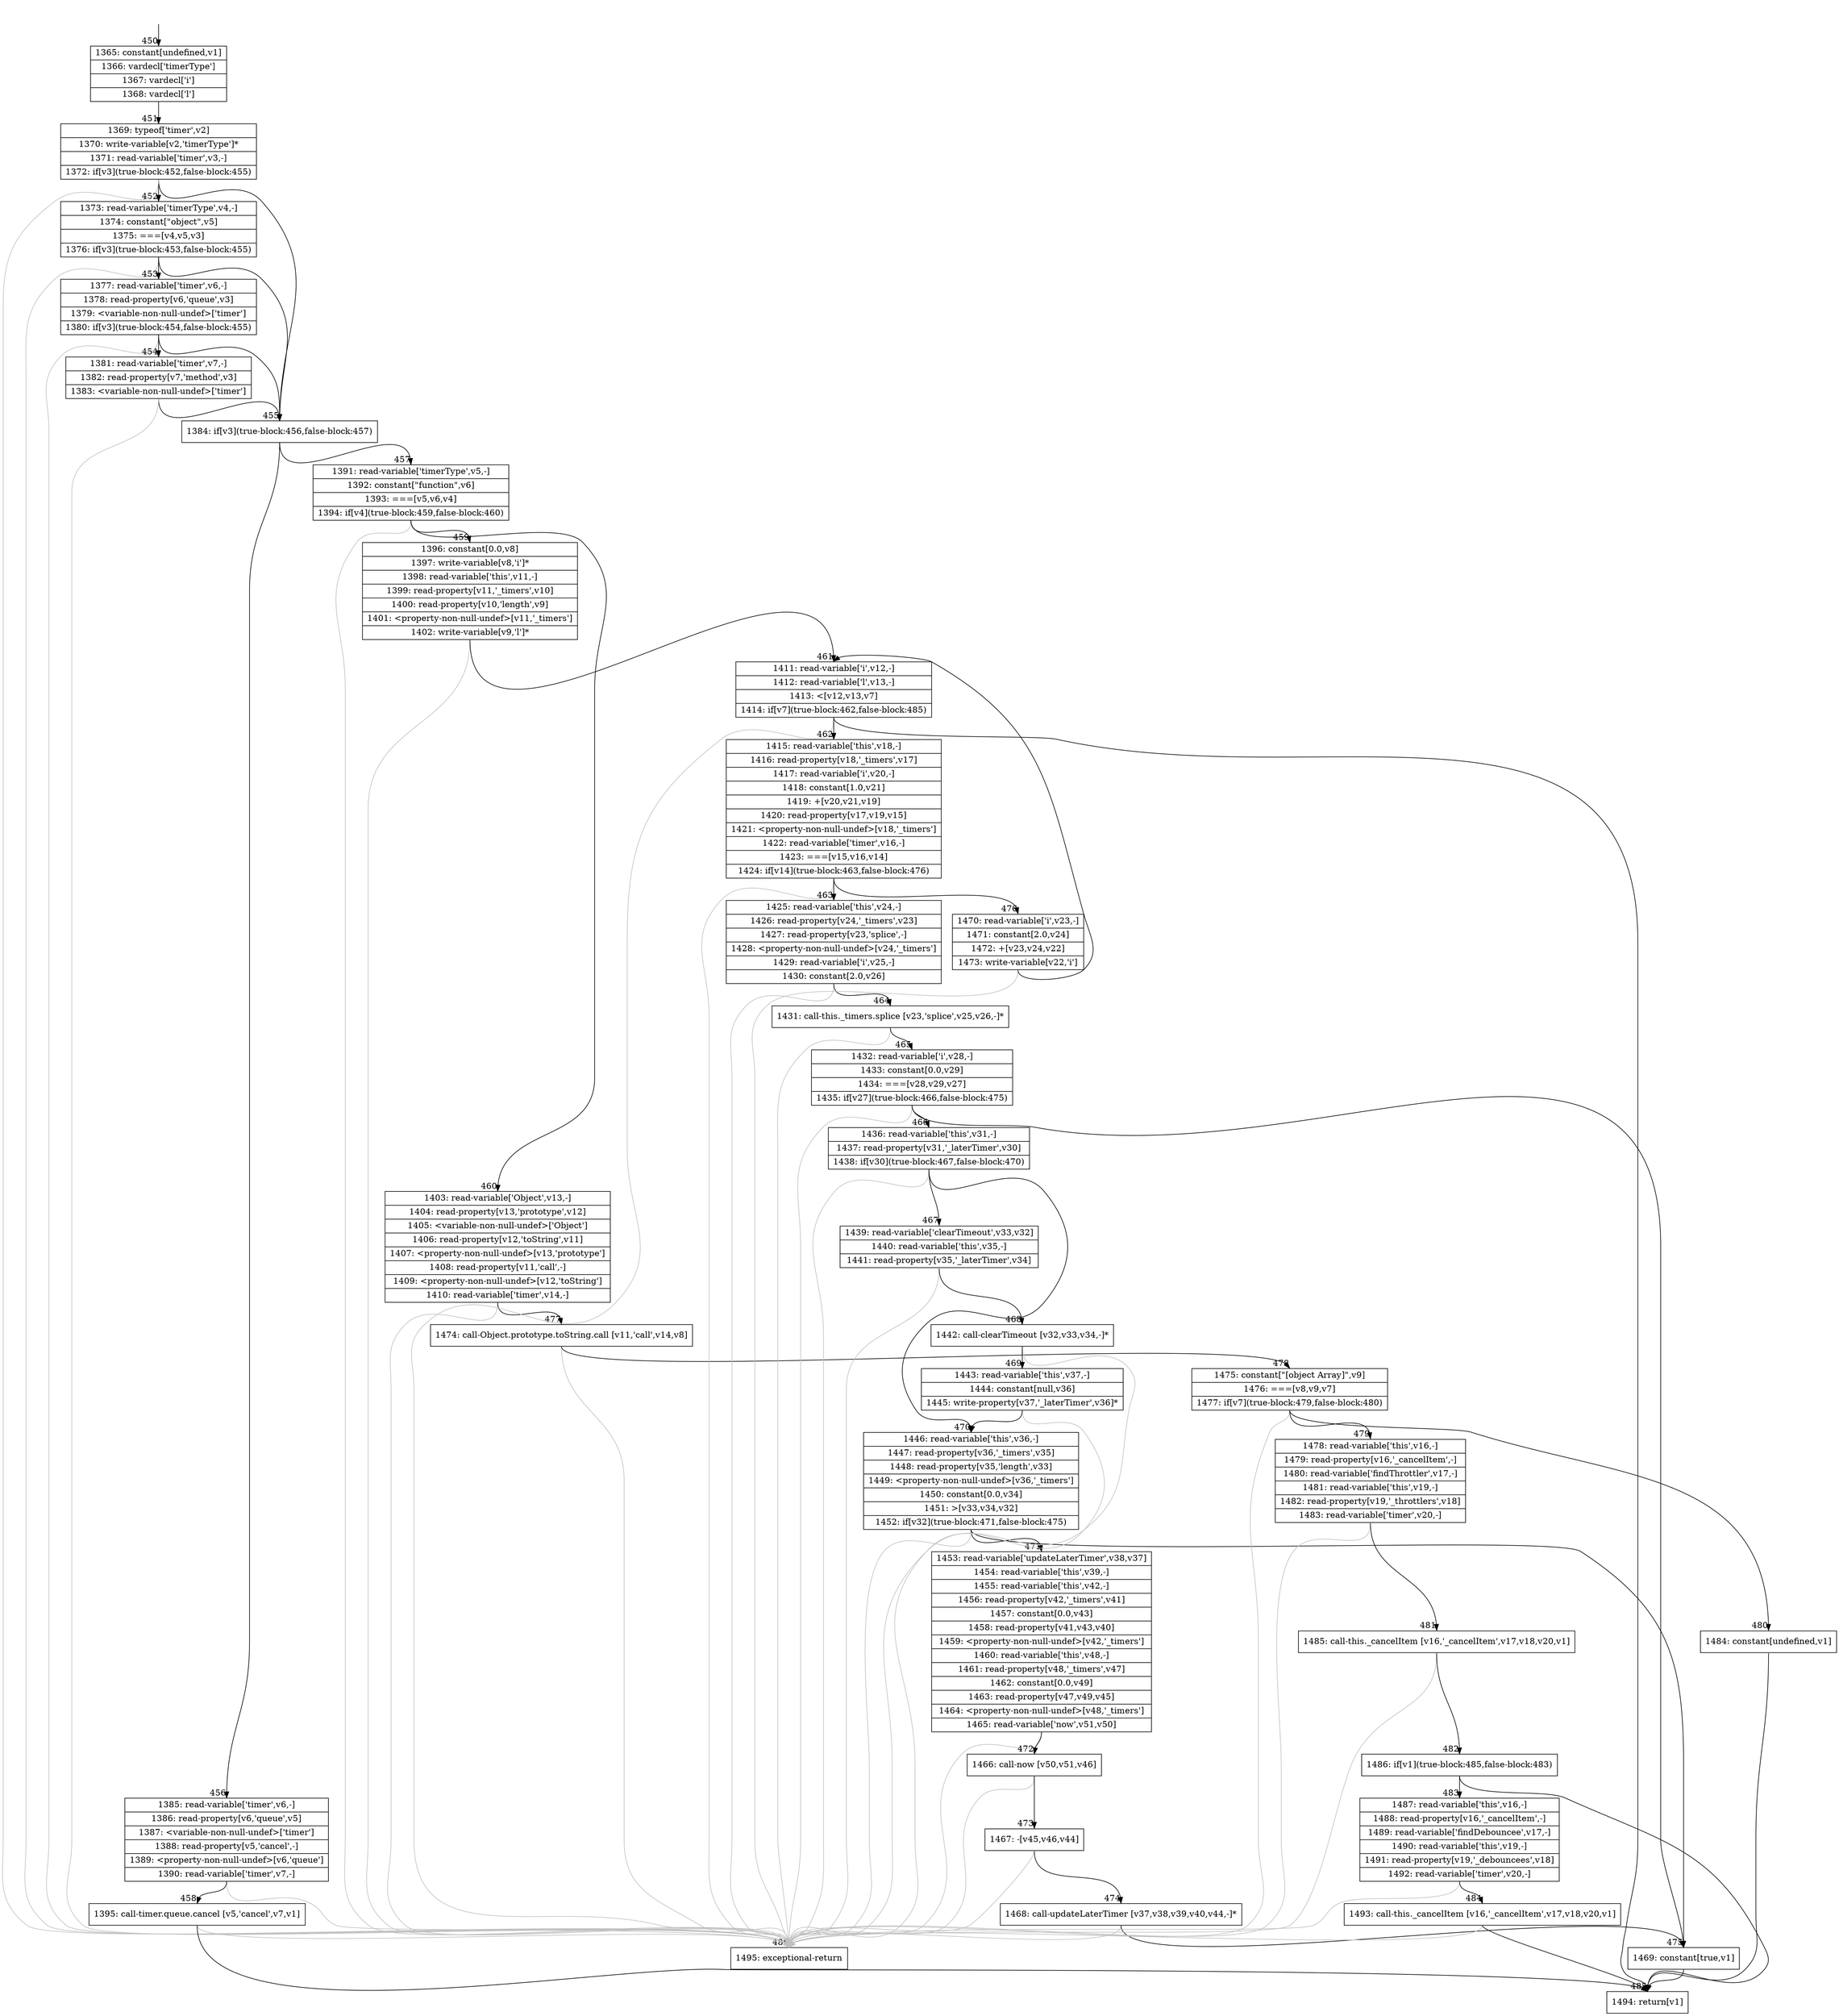 digraph {
rankdir="TD"
BB_entry24[shape=none,label=""];
BB_entry24 -> BB450 [tailport=s, headport=n, headlabel="    450"]
BB450 [shape=record label="{1365: constant[undefined,v1]|1366: vardecl['timerType']|1367: vardecl['i']|1368: vardecl['l']}" ] 
BB450 -> BB451 [tailport=s, headport=n, headlabel="      451"]
BB451 [shape=record label="{1369: typeof['timer',v2]|1370: write-variable[v2,'timerType']*|1371: read-variable['timer',v3,-]|1372: if[v3](true-block:452,false-block:455)}" ] 
BB451 -> BB455 [tailport=s, headport=n, headlabel="      455"]
BB451 -> BB452 [tailport=s, headport=n, headlabel="      452"]
BB451 -> BB486 [tailport=s, headport=n, color=gray, headlabel="      486"]
BB452 [shape=record label="{1373: read-variable['timerType',v4,-]|1374: constant[\"object\",v5]|1375: ===[v4,v5,v3]|1376: if[v3](true-block:453,false-block:455)}" ] 
BB452 -> BB455 [tailport=s, headport=n]
BB452 -> BB453 [tailport=s, headport=n, headlabel="      453"]
BB452 -> BB486 [tailport=s, headport=n, color=gray]
BB453 [shape=record label="{1377: read-variable['timer',v6,-]|1378: read-property[v6,'queue',v3]|1379: \<variable-non-null-undef\>['timer']|1380: if[v3](true-block:454,false-block:455)}" ] 
BB453 -> BB455 [tailport=s, headport=n]
BB453 -> BB454 [tailport=s, headport=n, headlabel="      454"]
BB453 -> BB486 [tailport=s, headport=n, color=gray]
BB454 [shape=record label="{1381: read-variable['timer',v7,-]|1382: read-property[v7,'method',v3]|1383: \<variable-non-null-undef\>['timer']}" ] 
BB454 -> BB455 [tailport=s, headport=n]
BB454 -> BB486 [tailport=s, headport=n, color=gray]
BB455 [shape=record label="{1384: if[v3](true-block:456,false-block:457)}" ] 
BB455 -> BB456 [tailport=s, headport=n, headlabel="      456"]
BB455 -> BB457 [tailport=s, headport=n, headlabel="      457"]
BB456 [shape=record label="{1385: read-variable['timer',v6,-]|1386: read-property[v6,'queue',v5]|1387: \<variable-non-null-undef\>['timer']|1388: read-property[v5,'cancel',-]|1389: \<property-non-null-undef\>[v6,'queue']|1390: read-variable['timer',v7,-]}" ] 
BB456 -> BB458 [tailport=s, headport=n, headlabel="      458"]
BB456 -> BB486 [tailport=s, headport=n, color=gray]
BB457 [shape=record label="{1391: read-variable['timerType',v5,-]|1392: constant[\"function\",v6]|1393: ===[v5,v6,v4]|1394: if[v4](true-block:459,false-block:460)}" ] 
BB457 -> BB459 [tailport=s, headport=n, headlabel="      459"]
BB457 -> BB460 [tailport=s, headport=n, headlabel="      460"]
BB457 -> BB486 [tailport=s, headport=n, color=gray]
BB458 [shape=record label="{1395: call-timer.queue.cancel [v5,'cancel',v7,v1]}" ] 
BB458 -> BB485 [tailport=s, headport=n, headlabel="      485"]
BB458 -> BB486 [tailport=s, headport=n, color=gray]
BB459 [shape=record label="{1396: constant[0.0,v8]|1397: write-variable[v8,'i']*|1398: read-variable['this',v11,-]|1399: read-property[v11,'_timers',v10]|1400: read-property[v10,'length',v9]|1401: \<property-non-null-undef\>[v11,'_timers']|1402: write-variable[v9,'l']*}" ] 
BB459 -> BB461 [tailport=s, headport=n, headlabel="      461"]
BB459 -> BB486 [tailport=s, headport=n, color=gray]
BB460 [shape=record label="{1403: read-variable['Object',v13,-]|1404: read-property[v13,'prototype',v12]|1405: \<variable-non-null-undef\>['Object']|1406: read-property[v12,'toString',v11]|1407: \<property-non-null-undef\>[v13,'prototype']|1408: read-property[v11,'call',-]|1409: \<property-non-null-undef\>[v12,'toString']|1410: read-variable['timer',v14,-]}" ] 
BB460 -> BB477 [tailport=s, headport=n, headlabel="      477"]
BB460 -> BB486 [tailport=s, headport=n, color=gray]
BB461 [shape=record label="{1411: read-variable['i',v12,-]|1412: read-variable['l',v13,-]|1413: \<[v12,v13,v7]|1414: if[v7](true-block:462,false-block:485)}" ] 
BB461 -> BB462 [tailport=s, headport=n, headlabel="      462"]
BB461 -> BB485 [tailport=s, headport=n]
BB461 -> BB486 [tailport=s, headport=n, color=gray]
BB462 [shape=record label="{1415: read-variable['this',v18,-]|1416: read-property[v18,'_timers',v17]|1417: read-variable['i',v20,-]|1418: constant[1.0,v21]|1419: +[v20,v21,v19]|1420: read-property[v17,v19,v15]|1421: \<property-non-null-undef\>[v18,'_timers']|1422: read-variable['timer',v16,-]|1423: ===[v15,v16,v14]|1424: if[v14](true-block:463,false-block:476)}" ] 
BB462 -> BB463 [tailport=s, headport=n, headlabel="      463"]
BB462 -> BB476 [tailport=s, headport=n, headlabel="      476"]
BB462 -> BB486 [tailport=s, headport=n, color=gray]
BB463 [shape=record label="{1425: read-variable['this',v24,-]|1426: read-property[v24,'_timers',v23]|1427: read-property[v23,'splice',-]|1428: \<property-non-null-undef\>[v24,'_timers']|1429: read-variable['i',v25,-]|1430: constant[2.0,v26]}" ] 
BB463 -> BB464 [tailport=s, headport=n, headlabel="      464"]
BB463 -> BB486 [tailport=s, headport=n, color=gray]
BB464 [shape=record label="{1431: call-this._timers.splice [v23,'splice',v25,v26,-]*}" ] 
BB464 -> BB465 [tailport=s, headport=n, headlabel="      465"]
BB464 -> BB486 [tailport=s, headport=n, color=gray]
BB465 [shape=record label="{1432: read-variable['i',v28,-]|1433: constant[0.0,v29]|1434: ===[v28,v29,v27]|1435: if[v27](true-block:466,false-block:475)}" ] 
BB465 -> BB466 [tailport=s, headport=n, headlabel="      466"]
BB465 -> BB475 [tailport=s, headport=n, headlabel="      475"]
BB465 -> BB486 [tailport=s, headport=n, color=gray]
BB466 [shape=record label="{1436: read-variable['this',v31,-]|1437: read-property[v31,'_laterTimer',v30]|1438: if[v30](true-block:467,false-block:470)}" ] 
BB466 -> BB467 [tailport=s, headport=n, headlabel="      467"]
BB466 -> BB470 [tailport=s, headport=n, headlabel="      470"]
BB466 -> BB486 [tailport=s, headport=n, color=gray]
BB467 [shape=record label="{1439: read-variable['clearTimeout',v33,v32]|1440: read-variable['this',v35,-]|1441: read-property[v35,'_laterTimer',v34]}" ] 
BB467 -> BB468 [tailport=s, headport=n, headlabel="      468"]
BB467 -> BB486 [tailport=s, headport=n, color=gray]
BB468 [shape=record label="{1442: call-clearTimeout [v32,v33,v34,-]*}" ] 
BB468 -> BB469 [tailport=s, headport=n, headlabel="      469"]
BB468 -> BB486 [tailport=s, headport=n, color=gray]
BB469 [shape=record label="{1443: read-variable['this',v37,-]|1444: constant[null,v36]|1445: write-property[v37,'_laterTimer',v36]*}" ] 
BB469 -> BB470 [tailport=s, headport=n]
BB469 -> BB486 [tailport=s, headport=n, color=gray]
BB470 [shape=record label="{1446: read-variable['this',v36,-]|1447: read-property[v36,'_timers',v35]|1448: read-property[v35,'length',v33]|1449: \<property-non-null-undef\>[v36,'_timers']|1450: constant[0.0,v34]|1451: \>[v33,v34,v32]|1452: if[v32](true-block:471,false-block:475)}" ] 
BB470 -> BB471 [tailport=s, headport=n, headlabel="      471"]
BB470 -> BB475 [tailport=s, headport=n]
BB470 -> BB486 [tailport=s, headport=n, color=gray]
BB471 [shape=record label="{1453: read-variable['updateLaterTimer',v38,v37]|1454: read-variable['this',v39,-]|1455: read-variable['this',v42,-]|1456: read-property[v42,'_timers',v41]|1457: constant[0.0,v43]|1458: read-property[v41,v43,v40]|1459: \<property-non-null-undef\>[v42,'_timers']|1460: read-variable['this',v48,-]|1461: read-property[v48,'_timers',v47]|1462: constant[0.0,v49]|1463: read-property[v47,v49,v45]|1464: \<property-non-null-undef\>[v48,'_timers']|1465: read-variable['now',v51,v50]}" ] 
BB471 -> BB472 [tailport=s, headport=n, headlabel="      472"]
BB471 -> BB486 [tailport=s, headport=n, color=gray]
BB472 [shape=record label="{1466: call-now [v50,v51,v46]}" ] 
BB472 -> BB473 [tailport=s, headport=n, headlabel="      473"]
BB472 -> BB486 [tailport=s, headport=n, color=gray]
BB473 [shape=record label="{1467: -[v45,v46,v44]}" ] 
BB473 -> BB474 [tailport=s, headport=n, headlabel="      474"]
BB473 -> BB486 [tailport=s, headport=n, color=gray]
BB474 [shape=record label="{1468: call-updateLaterTimer [v37,v38,v39,v40,v44,-]*}" ] 
BB474 -> BB475 [tailport=s, headport=n]
BB474 -> BB486 [tailport=s, headport=n, color=gray]
BB475 [shape=record label="{1469: constant[true,v1]}" ] 
BB475 -> BB485 [tailport=s, headport=n]
BB476 [shape=record label="{1470: read-variable['i',v23,-]|1471: constant[2.0,v24]|1472: +[v23,v24,v22]|1473: write-variable[v22,'i']}" ] 
BB476 -> BB461 [tailport=s, headport=n]
BB476 -> BB486 [tailport=s, headport=n, color=gray]
BB477 [shape=record label="{1474: call-Object.prototype.toString.call [v11,'call',v14,v8]}" ] 
BB477 -> BB478 [tailport=s, headport=n, headlabel="      478"]
BB477 -> BB486 [tailport=s, headport=n, color=gray]
BB478 [shape=record label="{1475: constant[\"[object Array]\",v9]|1476: ===[v8,v9,v7]|1477: if[v7](true-block:479,false-block:480)}" ] 
BB478 -> BB479 [tailport=s, headport=n, headlabel="      479"]
BB478 -> BB480 [tailport=s, headport=n, headlabel="      480"]
BB478 -> BB486 [tailport=s, headport=n, color=gray]
BB479 [shape=record label="{1478: read-variable['this',v16,-]|1479: read-property[v16,'_cancelItem',-]|1480: read-variable['findThrottler',v17,-]|1481: read-variable['this',v19,-]|1482: read-property[v19,'_throttlers',v18]|1483: read-variable['timer',v20,-]}" ] 
BB479 -> BB481 [tailport=s, headport=n, headlabel="      481"]
BB479 -> BB486 [tailport=s, headport=n, color=gray]
BB480 [shape=record label="{1484: constant[undefined,v1]}" ] 
BB480 -> BB485 [tailport=s, headport=n]
BB481 [shape=record label="{1485: call-this._cancelItem [v16,'_cancelItem',v17,v18,v20,v1]}" ] 
BB481 -> BB482 [tailport=s, headport=n, headlabel="      482"]
BB481 -> BB486 [tailport=s, headport=n, color=gray]
BB482 [shape=record label="{1486: if[v1](true-block:485,false-block:483)}" ] 
BB482 -> BB485 [tailport=s, headport=n]
BB482 -> BB483 [tailport=s, headport=n, headlabel="      483"]
BB483 [shape=record label="{1487: read-variable['this',v16,-]|1488: read-property[v16,'_cancelItem',-]|1489: read-variable['findDebouncee',v17,-]|1490: read-variable['this',v19,-]|1491: read-property[v19,'_debouncees',v18]|1492: read-variable['timer',v20,-]}" ] 
BB483 -> BB484 [tailport=s, headport=n, headlabel="      484"]
BB483 -> BB486 [tailport=s, headport=n, color=gray]
BB484 [shape=record label="{1493: call-this._cancelItem [v16,'_cancelItem',v17,v18,v20,v1]}" ] 
BB484 -> BB485 [tailport=s, headport=n]
BB484 -> BB486 [tailport=s, headport=n, color=gray]
BB485 [shape=record label="{1494: return[v1]}" ] 
BB486 [shape=record label="{1495: exceptional-return}" ] 
//#$~ 506
}

